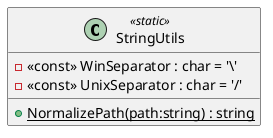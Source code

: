 @startuml
class StringUtils <<static>> {
    - <<const>> WinSeparator : char = '\\'
    - <<const>> UnixSeparator : char = '/'
    + {static} NormalizePath(path:string) : string
}
@enduml
